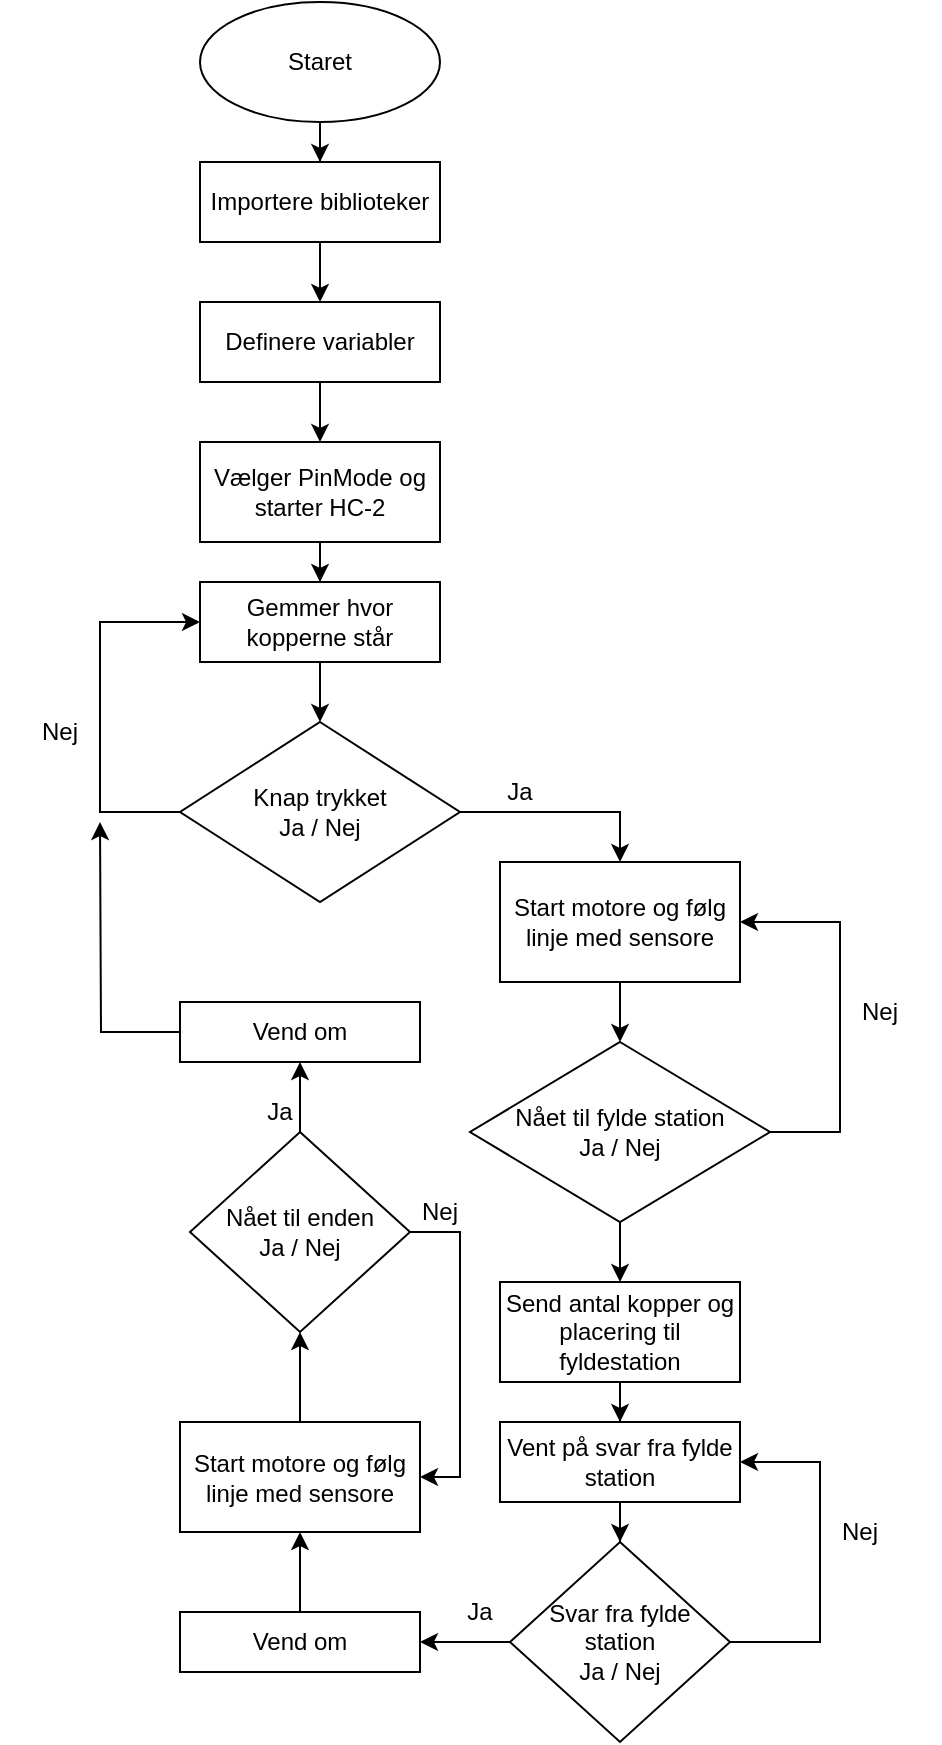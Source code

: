<mxfile version="20.8.16" type="device"><diagram name="Side-1" id="jpCICqwn7xzQvESkNLGX"><mxGraphModel dx="1562" dy="837" grid="1" gridSize="10" guides="1" tooltips="1" connect="1" arrows="1" fold="1" page="1" pageScale="1" pageWidth="827" pageHeight="1169" math="0" shadow="0"><root><mxCell id="0"/><mxCell id="1" parent="0"/><mxCell id="OHIPxqwkgHh3y2u36ksv-3" value="" style="edgeStyle=orthogonalEdgeStyle;rounded=0;orthogonalLoop=1;jettySize=auto;html=1;" edge="1" parent="1" source="OHIPxqwkgHh3y2u36ksv-1" target="OHIPxqwkgHh3y2u36ksv-2"><mxGeometry relative="1" as="geometry"/></mxCell><mxCell id="OHIPxqwkgHh3y2u36ksv-1" value="Staret" style="ellipse;whiteSpace=wrap;html=1;" vertex="1" parent="1"><mxGeometry x="340" y="20" width="120" height="60" as="geometry"/></mxCell><mxCell id="OHIPxqwkgHh3y2u36ksv-5" value="" style="edgeStyle=orthogonalEdgeStyle;rounded=0;orthogonalLoop=1;jettySize=auto;html=1;" edge="1" parent="1" source="OHIPxqwkgHh3y2u36ksv-2" target="OHIPxqwkgHh3y2u36ksv-4"><mxGeometry relative="1" as="geometry"/></mxCell><mxCell id="OHIPxqwkgHh3y2u36ksv-2" value="Importere biblioteker" style="rounded=0;whiteSpace=wrap;html=1;" vertex="1" parent="1"><mxGeometry x="340" y="100" width="120" height="40" as="geometry"/></mxCell><mxCell id="OHIPxqwkgHh3y2u36ksv-7" value="" style="edgeStyle=orthogonalEdgeStyle;rounded=0;orthogonalLoop=1;jettySize=auto;html=1;" edge="1" parent="1" source="OHIPxqwkgHh3y2u36ksv-4" target="OHIPxqwkgHh3y2u36ksv-6"><mxGeometry relative="1" as="geometry"/></mxCell><mxCell id="OHIPxqwkgHh3y2u36ksv-4" value="Definere variabler" style="rounded=0;whiteSpace=wrap;html=1;" vertex="1" parent="1"><mxGeometry x="340" y="170" width="120" height="40" as="geometry"/></mxCell><mxCell id="OHIPxqwkgHh3y2u36ksv-9" value="" style="edgeStyle=orthogonalEdgeStyle;rounded=0;orthogonalLoop=1;jettySize=auto;html=1;" edge="1" parent="1" source="OHIPxqwkgHh3y2u36ksv-6" target="OHIPxqwkgHh3y2u36ksv-8"><mxGeometry relative="1" as="geometry"/></mxCell><mxCell id="OHIPxqwkgHh3y2u36ksv-6" value="Vælger PinMode og starter HC-2" style="rounded=0;whiteSpace=wrap;html=1;" vertex="1" parent="1"><mxGeometry x="340" y="240" width="120" height="50" as="geometry"/></mxCell><mxCell id="OHIPxqwkgHh3y2u36ksv-16" value="" style="edgeStyle=orthogonalEdgeStyle;rounded=0;orthogonalLoop=1;jettySize=auto;html=1;" edge="1" parent="1" source="OHIPxqwkgHh3y2u36ksv-8" target="OHIPxqwkgHh3y2u36ksv-10"><mxGeometry relative="1" as="geometry"/></mxCell><mxCell id="OHIPxqwkgHh3y2u36ksv-8" value="Gemmer hvor kopperne står" style="rounded=0;whiteSpace=wrap;html=1;" vertex="1" parent="1"><mxGeometry x="340" y="310" width="120" height="40" as="geometry"/></mxCell><mxCell id="OHIPxqwkgHh3y2u36ksv-12" style="edgeStyle=orthogonalEdgeStyle;rounded=0;orthogonalLoop=1;jettySize=auto;html=1;entryX=0;entryY=0.5;entryDx=0;entryDy=0;" edge="1" parent="1" source="OHIPxqwkgHh3y2u36ksv-10" target="OHIPxqwkgHh3y2u36ksv-8"><mxGeometry relative="1" as="geometry"><mxPoint x="280" y="340" as="targetPoint"/><Array as="points"><mxPoint x="290" y="425"/><mxPoint x="290" y="330"/></Array></mxGeometry></mxCell><mxCell id="OHIPxqwkgHh3y2u36ksv-18" value="" style="edgeStyle=orthogonalEdgeStyle;rounded=0;orthogonalLoop=1;jettySize=auto;html=1;" edge="1" parent="1" source="OHIPxqwkgHh3y2u36ksv-10" target="OHIPxqwkgHh3y2u36ksv-17"><mxGeometry relative="1" as="geometry"><Array as="points"><mxPoint x="550" y="425"/></Array></mxGeometry></mxCell><mxCell id="OHIPxqwkgHh3y2u36ksv-10" value="Knap trykket&lt;br&gt;Ja / Nej" style="rhombus;whiteSpace=wrap;html=1;" vertex="1" parent="1"><mxGeometry x="330" y="380" width="140" height="90" as="geometry"/></mxCell><mxCell id="OHIPxqwkgHh3y2u36ksv-13" value="Nej" style="text;html=1;strokeColor=none;fillColor=none;align=center;verticalAlign=middle;whiteSpace=wrap;rounded=0;" vertex="1" parent="1"><mxGeometry x="240" y="370" width="60" height="30" as="geometry"/></mxCell><mxCell id="OHIPxqwkgHh3y2u36ksv-21" value="" style="edgeStyle=orthogonalEdgeStyle;rounded=0;orthogonalLoop=1;jettySize=auto;html=1;" edge="1" parent="1" source="OHIPxqwkgHh3y2u36ksv-17" target="OHIPxqwkgHh3y2u36ksv-20"><mxGeometry relative="1" as="geometry"/></mxCell><mxCell id="OHIPxqwkgHh3y2u36ksv-17" value="Start motore og følg linje med sensore" style="rounded=0;whiteSpace=wrap;html=1;" vertex="1" parent="1"><mxGeometry x="490" y="450" width="120" height="60" as="geometry"/></mxCell><mxCell id="OHIPxqwkgHh3y2u36ksv-19" value="Ja" style="text;html=1;strokeColor=none;fillColor=none;align=center;verticalAlign=middle;whiteSpace=wrap;rounded=0;" vertex="1" parent="1"><mxGeometry x="470" y="400" width="60" height="30" as="geometry"/></mxCell><mxCell id="OHIPxqwkgHh3y2u36ksv-22" style="edgeStyle=orthogonalEdgeStyle;rounded=0;orthogonalLoop=1;jettySize=auto;html=1;entryX=1;entryY=0.5;entryDx=0;entryDy=0;" edge="1" parent="1" source="OHIPxqwkgHh3y2u36ksv-20" target="OHIPxqwkgHh3y2u36ksv-17"><mxGeometry relative="1" as="geometry"><mxPoint x="650" y="480" as="targetPoint"/><Array as="points"><mxPoint x="660" y="585"/><mxPoint x="660" y="480"/></Array></mxGeometry></mxCell><mxCell id="OHIPxqwkgHh3y2u36ksv-25" value="" style="edgeStyle=orthogonalEdgeStyle;rounded=0;orthogonalLoop=1;jettySize=auto;html=1;" edge="1" parent="1" source="OHIPxqwkgHh3y2u36ksv-20" target="OHIPxqwkgHh3y2u36ksv-24"><mxGeometry relative="1" as="geometry"/></mxCell><mxCell id="OHIPxqwkgHh3y2u36ksv-20" value="Nået til fylde station&lt;br&gt;Ja / Nej" style="rhombus;whiteSpace=wrap;html=1;" vertex="1" parent="1"><mxGeometry x="475" y="540" width="150" height="90" as="geometry"/></mxCell><mxCell id="OHIPxqwkgHh3y2u36ksv-23" value="Nej" style="text;html=1;strokeColor=none;fillColor=none;align=center;verticalAlign=middle;whiteSpace=wrap;rounded=0;" vertex="1" parent="1"><mxGeometry x="650" y="510" width="60" height="30" as="geometry"/></mxCell><mxCell id="OHIPxqwkgHh3y2u36ksv-29" value="" style="edgeStyle=orthogonalEdgeStyle;rounded=0;orthogonalLoop=1;jettySize=auto;html=1;" edge="1" parent="1" source="OHIPxqwkgHh3y2u36ksv-24" target="OHIPxqwkgHh3y2u36ksv-28"><mxGeometry relative="1" as="geometry"/></mxCell><mxCell id="OHIPxqwkgHh3y2u36ksv-24" value="Send antal kopper og placering til fyldestation" style="rounded=0;whiteSpace=wrap;html=1;" vertex="1" parent="1"><mxGeometry x="490" y="660" width="120" height="50" as="geometry"/></mxCell><mxCell id="OHIPxqwkgHh3y2u36ksv-31" style="edgeStyle=orthogonalEdgeStyle;rounded=0;orthogonalLoop=1;jettySize=auto;html=1;entryX=1;entryY=0.5;entryDx=0;entryDy=0;" edge="1" parent="1" source="OHIPxqwkgHh3y2u36ksv-26" target="OHIPxqwkgHh3y2u36ksv-28"><mxGeometry relative="1" as="geometry"><mxPoint x="640" y="750" as="targetPoint"/><Array as="points"><mxPoint x="650" y="840"/><mxPoint x="650" y="750"/></Array></mxGeometry></mxCell><mxCell id="OHIPxqwkgHh3y2u36ksv-34" value="" style="edgeStyle=orthogonalEdgeStyle;rounded=0;orthogonalLoop=1;jettySize=auto;html=1;" edge="1" parent="1" source="OHIPxqwkgHh3y2u36ksv-26" target="OHIPxqwkgHh3y2u36ksv-33"><mxGeometry relative="1" as="geometry"/></mxCell><mxCell id="OHIPxqwkgHh3y2u36ksv-26" value="Svar fra fylde station&lt;br&gt;Ja / Nej" style="rhombus;whiteSpace=wrap;html=1;" vertex="1" parent="1"><mxGeometry x="495" y="790" width="110" height="100" as="geometry"/></mxCell><mxCell id="OHIPxqwkgHh3y2u36ksv-30" value="" style="edgeStyle=orthogonalEdgeStyle;rounded=0;orthogonalLoop=1;jettySize=auto;html=1;" edge="1" parent="1" source="OHIPxqwkgHh3y2u36ksv-28" target="OHIPxqwkgHh3y2u36ksv-26"><mxGeometry relative="1" as="geometry"/></mxCell><mxCell id="OHIPxqwkgHh3y2u36ksv-28" value="Vent på svar fra fylde station" style="rounded=0;whiteSpace=wrap;html=1;" vertex="1" parent="1"><mxGeometry x="490" y="730" width="120" height="40" as="geometry"/></mxCell><mxCell id="OHIPxqwkgHh3y2u36ksv-32" value="Nej" style="text;html=1;strokeColor=none;fillColor=none;align=center;verticalAlign=middle;whiteSpace=wrap;rounded=0;" vertex="1" parent="1"><mxGeometry x="640" y="770" width="60" height="30" as="geometry"/></mxCell><mxCell id="OHIPxqwkgHh3y2u36ksv-37" value="" style="edgeStyle=orthogonalEdgeStyle;rounded=0;orthogonalLoop=1;jettySize=auto;html=1;" edge="1" parent="1" source="OHIPxqwkgHh3y2u36ksv-33" target="OHIPxqwkgHh3y2u36ksv-36"><mxGeometry relative="1" as="geometry"/></mxCell><mxCell id="OHIPxqwkgHh3y2u36ksv-33" value="Vend om" style="whiteSpace=wrap;html=1;" vertex="1" parent="1"><mxGeometry x="330" y="825" width="120" height="30" as="geometry"/></mxCell><mxCell id="OHIPxqwkgHh3y2u36ksv-35" value="Ja" style="text;html=1;strokeColor=none;fillColor=none;align=center;verticalAlign=middle;whiteSpace=wrap;rounded=0;" vertex="1" parent="1"><mxGeometry x="450" y="810" width="60" height="30" as="geometry"/></mxCell><mxCell id="OHIPxqwkgHh3y2u36ksv-41" value="" style="edgeStyle=orthogonalEdgeStyle;rounded=0;orthogonalLoop=1;jettySize=auto;html=1;" edge="1" parent="1" source="OHIPxqwkgHh3y2u36ksv-36" target="OHIPxqwkgHh3y2u36ksv-40"><mxGeometry relative="1" as="geometry"/></mxCell><mxCell id="OHIPxqwkgHh3y2u36ksv-36" value="Start motore og følg linje med sensore" style="whiteSpace=wrap;html=1;" vertex="1" parent="1"><mxGeometry x="330" y="730" width="120" height="55" as="geometry"/></mxCell><mxCell id="OHIPxqwkgHh3y2u36ksv-42" style="edgeStyle=orthogonalEdgeStyle;rounded=0;orthogonalLoop=1;jettySize=auto;html=1;entryX=1;entryY=0.5;entryDx=0;entryDy=0;" edge="1" parent="1" source="OHIPxqwkgHh3y2u36ksv-40" target="OHIPxqwkgHh3y2u36ksv-36"><mxGeometry relative="1" as="geometry"><mxPoint x="470" y="760" as="targetPoint"/><Array as="points"><mxPoint x="470" y="635"/><mxPoint x="470" y="758"/></Array></mxGeometry></mxCell><mxCell id="OHIPxqwkgHh3y2u36ksv-45" value="" style="edgeStyle=orthogonalEdgeStyle;rounded=0;orthogonalLoop=1;jettySize=auto;html=1;" edge="1" parent="1" source="OHIPxqwkgHh3y2u36ksv-40" target="OHIPxqwkgHh3y2u36ksv-44"><mxGeometry relative="1" as="geometry"/></mxCell><mxCell id="OHIPxqwkgHh3y2u36ksv-40" value="Nået til enden&lt;br&gt;Ja / Nej" style="rhombus;whiteSpace=wrap;html=1;" vertex="1" parent="1"><mxGeometry x="335" y="585" width="110" height="100" as="geometry"/></mxCell><mxCell id="OHIPxqwkgHh3y2u36ksv-43" value="Nej" style="text;html=1;strokeColor=none;fillColor=none;align=center;verticalAlign=middle;whiteSpace=wrap;rounded=0;" vertex="1" parent="1"><mxGeometry x="430" y="610" width="60" height="30" as="geometry"/></mxCell><mxCell id="OHIPxqwkgHh3y2u36ksv-47" style="edgeStyle=orthogonalEdgeStyle;rounded=0;orthogonalLoop=1;jettySize=auto;html=1;" edge="1" parent="1" source="OHIPxqwkgHh3y2u36ksv-44"><mxGeometry relative="1" as="geometry"><mxPoint x="290" y="430" as="targetPoint"/></mxGeometry></mxCell><mxCell id="OHIPxqwkgHh3y2u36ksv-44" value="Vend om" style="rounded=0;whiteSpace=wrap;html=1;" vertex="1" parent="1"><mxGeometry x="330" y="520" width="120" height="30" as="geometry"/></mxCell><mxCell id="OHIPxqwkgHh3y2u36ksv-46" value="Ja" style="text;html=1;strokeColor=none;fillColor=none;align=center;verticalAlign=middle;whiteSpace=wrap;rounded=0;" vertex="1" parent="1"><mxGeometry x="350" y="560" width="60" height="30" as="geometry"/></mxCell></root></mxGraphModel></diagram></mxfile>